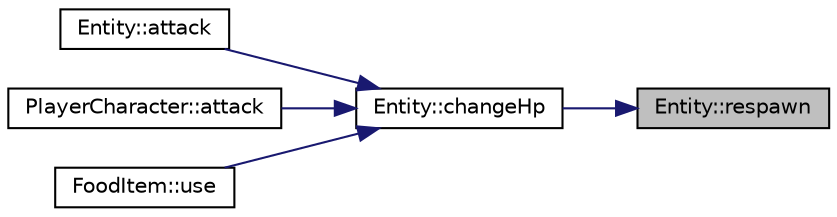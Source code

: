 digraph "Entity::respawn"
{
 // LATEX_PDF_SIZE
  edge [fontname="Helvetica",fontsize="10",labelfontname="Helvetica",labelfontsize="10"];
  node [fontname="Helvetica",fontsize="10",shape=record];
  rankdir="RL";
  Node1 [label="Entity::respawn",height=0.2,width=0.4,color="black", fillcolor="grey75", style="filled", fontcolor="black",tooltip="Pure virtual function that child classes need to implement. Performs entity's respawning."];
  Node1 -> Node2 [dir="back",color="midnightblue",fontsize="10",style="solid",fontname="Helvetica"];
  Node2 [label="Entity::changeHp",height=0.2,width=0.4,color="black", fillcolor="white", style="filled",URL="$classEntity.html#a4dcd9a474663f507da7243dbb7c0a5e6",tooltip="Change the hp of this entity by amount."];
  Node2 -> Node3 [dir="back",color="midnightblue",fontsize="10",style="solid",fontname="Helvetica"];
  Node3 [label="Entity::attack",height=0.2,width=0.4,color="black", fillcolor="white", style="filled",URL="$classEntity.html#a47790391860583a3c1c41dd5f8e532e6",tooltip="Perform an attack on target entity."];
  Node2 -> Node4 [dir="back",color="midnightblue",fontsize="10",style="solid",fontname="Helvetica"];
  Node4 [label="PlayerCharacter::attack",height=0.2,width=0.4,color="black", fillcolor="white", style="filled",URL="$classPlayerCharacter.html#a48c9398c4d91b8adb78a7fe2a8ad9ddf",tooltip="Performs player's attack on target entity. Calculates hit chance and damage, and on succesful hit app..."];
  Node2 -> Node5 [dir="back",color="midnightblue",fontsize="10",style="solid",fontname="Helvetica"];
  Node5 [label="FoodItem::use",height=0.2,width=0.4,color="black", fillcolor="white", style="filled",URL="$classFoodItem.html#aa973b99f39c57b819fdbf638aa676e11",tooltip="Eats the item."];
}
